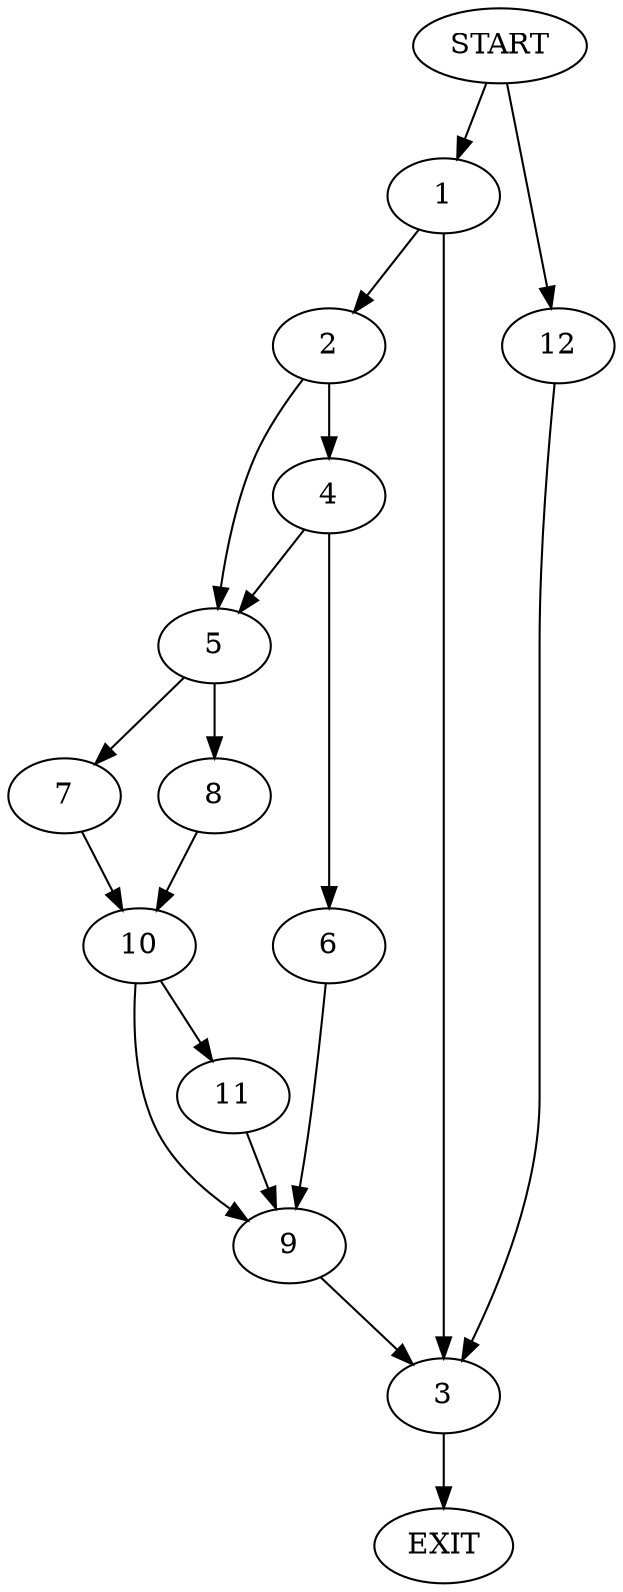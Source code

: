 digraph {
0 [label="START"]
13 [label="EXIT"]
0 -> 1
1 -> 2
1 -> 3
2 -> 4
2 -> 5
3 -> 13
4 -> 6
4 -> 5
5 -> 7
5 -> 8
6 -> 9
9 -> 3
8 -> 10
7 -> 10
10 -> 11
10 -> 9
11 -> 9
0 -> 12
12 -> 3
}
